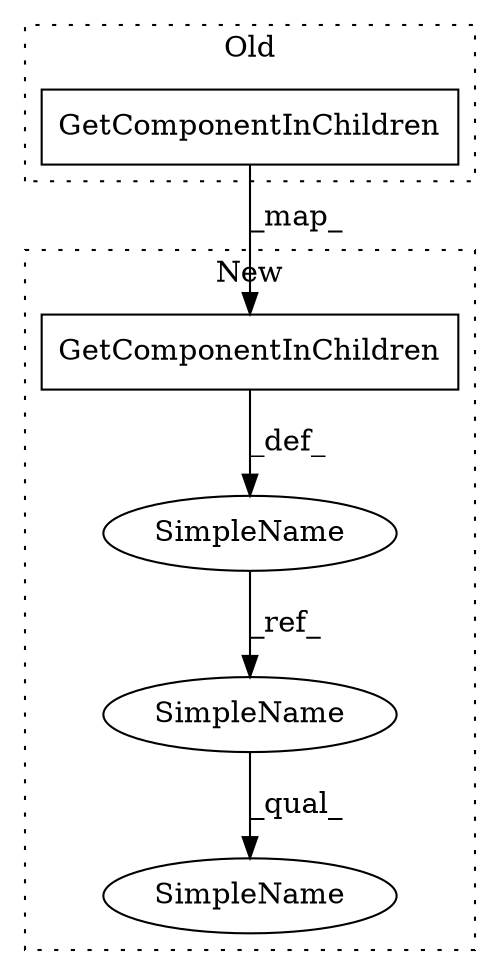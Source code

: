 digraph G {
subgraph cluster0 {
1 [label="GetComponentInChildren" a="32" s="2535,2570" l="31,1" shape="box"];
label = "Old";
style="dotted";
}
subgraph cluster1 {
2 [label="GetComponentInChildren" a="32" s="2548,2592" l="40,1" shape="box"];
3 [label="SimpleName" a="42" s="2531" l="6" shape="ellipse"];
4 [label="SimpleName" a="42" s="2599" l="14" shape="ellipse"];
5 [label="SimpleName" a="42" s="2599" l="6" shape="ellipse"];
label = "New";
style="dotted";
}
1 -> 2 [label="_map_"];
2 -> 3 [label="_def_"];
3 -> 5 [label="_ref_"];
5 -> 4 [label="_qual_"];
}